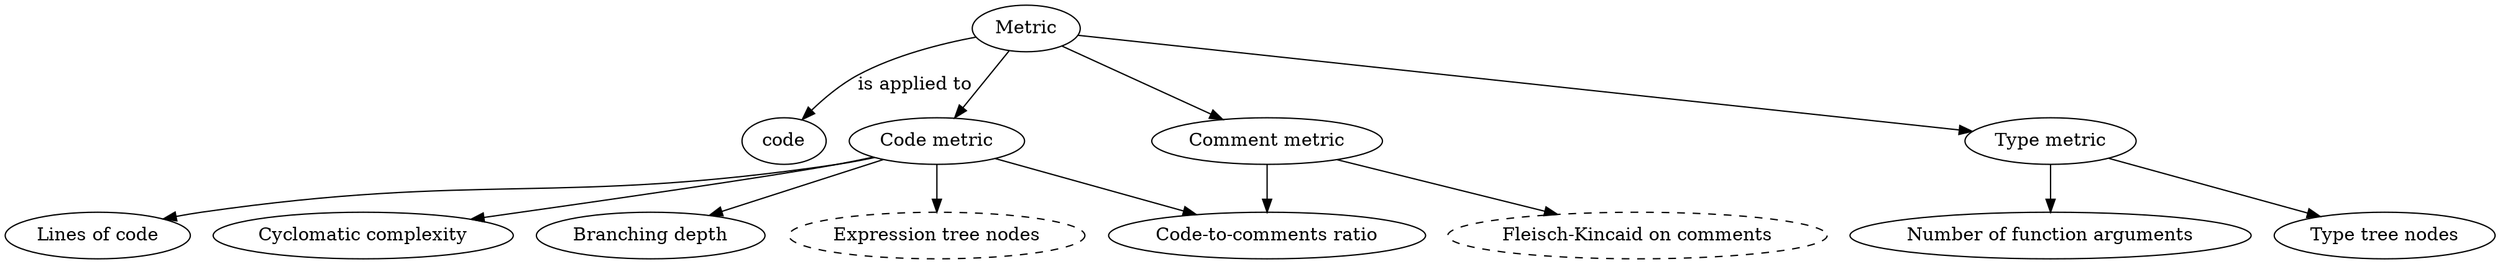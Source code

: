 digraph Concepts {
  //rankdir=LR;
  style=plaintext;
  overlap=false;

  Metric -> code [label="is applied to"];

  Metric -> CodeMetric;
  CodeMetric [label="Code metric"];
  Metric -> TypeMetric;
  TypeMetric [label="Type metric"];
  Metric -> CommentMetric;
  CommentMetric [label="Comment metric"];

  CodeMetric -> "Lines of code";
  CodeMetric -> "Cyclomatic complexity";
  CodeMetric -> "Branching depth";
  CodeMetric -> ExprNodes;
  ExprNodes [label="Expression tree nodes",style="dashed"];
  CodeMetric -> CodeCommentRatio;
  
  TypeMetric -> "Type tree nodes";
  TypeMetric -> "Number of function arguments";
  
  CommentMetric -> FleschComments;
  FleschComments [label="Fleisch-Kincaid on comments",style="dashed"];
  CommentMetric -> CodeCommentRatio;
  CodeCommentRatio [label="Code-to-comments ratio"];
}

